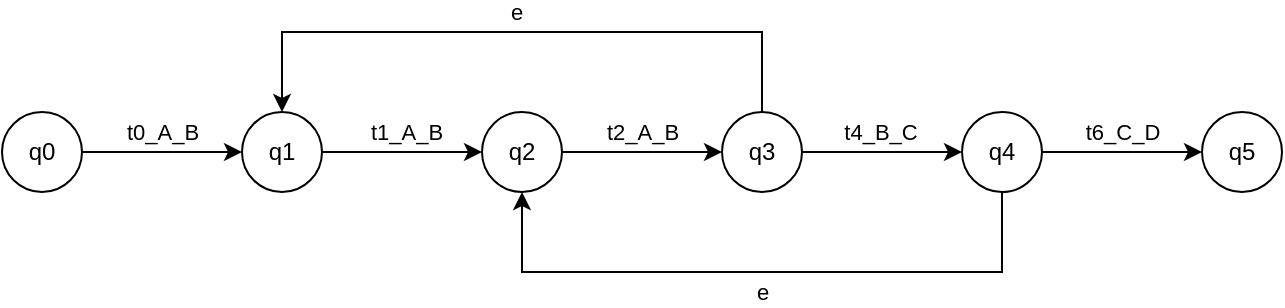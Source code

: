 <mxfile version="22.1.18" type="device">
  <diagram name="Pagina-1" id="QE00pTAzJzT0NNOLL0z-">
    <mxGraphModel dx="1301" dy="590" grid="1" gridSize="10" guides="1" tooltips="1" connect="1" arrows="1" fold="1" page="1" pageScale="1" pageWidth="827" pageHeight="1169" math="0" shadow="0">
      <root>
        <mxCell id="0" />
        <mxCell id="1" parent="0" />
        <mxCell id="cJCT9FxYtXr-Mtmh-0XL-1" style="rounded=0;orthogonalLoop=1;jettySize=auto;html=1;" parent="1" source="cJCT9FxYtXr-Mtmh-0XL-3" target="cJCT9FxYtXr-Mtmh-0XL-4" edge="1">
          <mxGeometry relative="1" as="geometry">
            <Array as="points" />
          </mxGeometry>
        </mxCell>
        <mxCell id="cJCT9FxYtXr-Mtmh-0XL-12" value="t1_A_B" style="edgeLabel;html=1;align=center;verticalAlign=middle;resizable=0;points=[];" parent="cJCT9FxYtXr-Mtmh-0XL-1" vertex="1" connectable="0">
          <mxGeometry x="0.05" y="-2" relative="1" as="geometry">
            <mxPoint y="-12" as="offset" />
          </mxGeometry>
        </mxCell>
        <mxCell id="cJCT9FxYtXr-Mtmh-0XL-3" value="q1" style="ellipse;whiteSpace=wrap;html=1;aspect=fixed;" parent="1" vertex="1">
          <mxGeometry x="320" y="160" width="40" height="40" as="geometry" />
        </mxCell>
        <mxCell id="cJCT9FxYtXr-Mtmh-0XL-9" style="rounded=0;orthogonalLoop=1;jettySize=auto;html=1;" parent="1" source="cJCT9FxYtXr-Mtmh-0XL-4" target="cJCT9FxYtXr-Mtmh-0XL-7" edge="1">
          <mxGeometry relative="1" as="geometry">
            <Array as="points" />
          </mxGeometry>
        </mxCell>
        <mxCell id="cJCT9FxYtXr-Mtmh-0XL-13" value="t2_A_B" style="edgeLabel;html=1;align=center;verticalAlign=middle;resizable=0;points=[];" parent="cJCT9FxYtXr-Mtmh-0XL-9" vertex="1" connectable="0">
          <mxGeometry x="0.05" y="-2" relative="1" as="geometry">
            <mxPoint x="-2" y="-12" as="offset" />
          </mxGeometry>
        </mxCell>
        <mxCell id="cJCT9FxYtXr-Mtmh-0XL-4" value="q2" style="ellipse;whiteSpace=wrap;html=1;aspect=fixed;" parent="1" vertex="1">
          <mxGeometry x="440" y="160" width="40" height="40" as="geometry" />
        </mxCell>
        <mxCell id="JETm8aVEIDa0qaB90Xo8-5" style="edgeStyle=orthogonalEdgeStyle;rounded=0;orthogonalLoop=1;jettySize=auto;html=1;" parent="1" source="cJCT9FxYtXr-Mtmh-0XL-7" target="JETm8aVEIDa0qaB90Xo8-4" edge="1">
          <mxGeometry relative="1" as="geometry" />
        </mxCell>
        <mxCell id="JETm8aVEIDa0qaB90Xo8-7" value="t4_B_C" style="edgeLabel;html=1;align=center;verticalAlign=middle;resizable=0;points=[];" parent="JETm8aVEIDa0qaB90Xo8-5" vertex="1" connectable="0">
          <mxGeometry x="-0.025" y="-2" relative="1" as="geometry">
            <mxPoint y="-12" as="offset" />
          </mxGeometry>
        </mxCell>
        <mxCell id="gwo5GPDawcgTgr-PCbRP-5" style="edgeStyle=orthogonalEdgeStyle;rounded=0;orthogonalLoop=1;jettySize=auto;html=1;" parent="1" source="cJCT9FxYtXr-Mtmh-0XL-7" target="cJCT9FxYtXr-Mtmh-0XL-3" edge="1">
          <mxGeometry relative="1" as="geometry">
            <Array as="points">
              <mxPoint x="580" y="120" />
              <mxPoint x="340" y="120" />
            </Array>
          </mxGeometry>
        </mxCell>
        <mxCell id="gwo5GPDawcgTgr-PCbRP-10" value="e" style="edgeLabel;html=1;align=center;verticalAlign=middle;resizable=0;points=[];" parent="gwo5GPDawcgTgr-PCbRP-5" vertex="1" connectable="0">
          <mxGeometry x="0.019" y="1" relative="1" as="geometry">
            <mxPoint y="-11" as="offset" />
          </mxGeometry>
        </mxCell>
        <mxCell id="cJCT9FxYtXr-Mtmh-0XL-7" value="q3" style="ellipse;whiteSpace=wrap;html=1;aspect=fixed;" parent="1" vertex="1">
          <mxGeometry x="560" y="160" width="40" height="40" as="geometry" />
        </mxCell>
        <mxCell id="JETm8aVEIDa0qaB90Xo8-3" style="edgeStyle=orthogonalEdgeStyle;rounded=0;orthogonalLoop=1;jettySize=auto;html=1;" parent="1" source="JETm8aVEIDa0qaB90Xo8-1" target="cJCT9FxYtXr-Mtmh-0XL-3" edge="1">
          <mxGeometry relative="1" as="geometry" />
        </mxCell>
        <mxCell id="JETm8aVEIDa0qaB90Xo8-6" value="t0_A_B" style="edgeLabel;html=1;align=center;verticalAlign=middle;resizable=0;points=[];" parent="JETm8aVEIDa0qaB90Xo8-3" vertex="1" connectable="0">
          <mxGeometry y="4" relative="1" as="geometry">
            <mxPoint y="-6" as="offset" />
          </mxGeometry>
        </mxCell>
        <mxCell id="JETm8aVEIDa0qaB90Xo8-1" value="q0" style="ellipse;whiteSpace=wrap;html=1;aspect=fixed;" parent="1" vertex="1">
          <mxGeometry x="200" y="160" width="40" height="40" as="geometry" />
        </mxCell>
        <mxCell id="gwo5GPDawcgTgr-PCbRP-2" style="edgeStyle=orthogonalEdgeStyle;rounded=0;orthogonalLoop=1;jettySize=auto;html=1;" parent="1" source="JETm8aVEIDa0qaB90Xo8-4" target="gwo5GPDawcgTgr-PCbRP-1" edge="1">
          <mxGeometry relative="1" as="geometry" />
        </mxCell>
        <mxCell id="gwo5GPDawcgTgr-PCbRP-3" value="t6_C_D" style="edgeLabel;html=1;align=center;verticalAlign=middle;resizable=0;points=[];" parent="gwo5GPDawcgTgr-PCbRP-2" vertex="1" connectable="0">
          <mxGeometry x="0.1" y="-1" relative="1" as="geometry">
            <mxPoint x="-4" y="-11" as="offset" />
          </mxGeometry>
        </mxCell>
        <mxCell id="gwo5GPDawcgTgr-PCbRP-4" style="edgeStyle=orthogonalEdgeStyle;rounded=0;orthogonalLoop=1;jettySize=auto;html=1;" parent="1" source="JETm8aVEIDa0qaB90Xo8-4" target="cJCT9FxYtXr-Mtmh-0XL-4" edge="1">
          <mxGeometry relative="1" as="geometry">
            <Array as="points">
              <mxPoint x="700" y="240" />
              <mxPoint x="460" y="240" />
            </Array>
          </mxGeometry>
        </mxCell>
        <mxCell id="gwo5GPDawcgTgr-PCbRP-9" value="e" style="edgeLabel;html=1;align=center;verticalAlign=middle;resizable=0;points=[];" parent="gwo5GPDawcgTgr-PCbRP-4" vertex="1" connectable="0">
          <mxGeometry x="-0.256" y="1" relative="1" as="geometry">
            <mxPoint x="-41" y="9" as="offset" />
          </mxGeometry>
        </mxCell>
        <mxCell id="JETm8aVEIDa0qaB90Xo8-4" value="q4" style="ellipse;whiteSpace=wrap;html=1;aspect=fixed;" parent="1" vertex="1">
          <mxGeometry x="680" y="160" width="40" height="40" as="geometry" />
        </mxCell>
        <mxCell id="gwo5GPDawcgTgr-PCbRP-1" value="q5" style="ellipse;whiteSpace=wrap;html=1;aspect=fixed;" parent="1" vertex="1">
          <mxGeometry x="800" y="160" width="40" height="40" as="geometry" />
        </mxCell>
      </root>
    </mxGraphModel>
  </diagram>
</mxfile>

